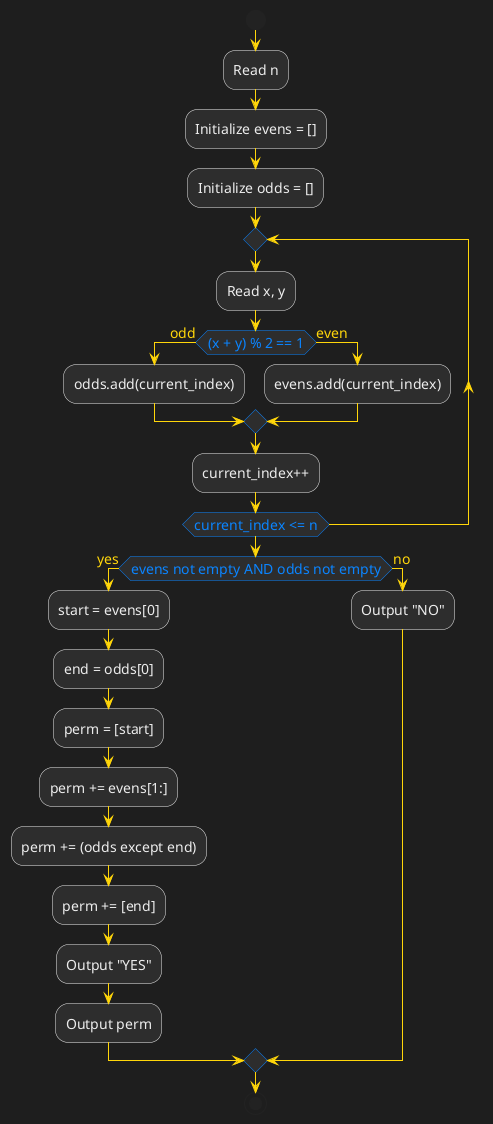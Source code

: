 @startuml TD

skinparam BackgroundColor #1e1e1e
skinparam Shadowing false

skinparam DefaultFontName "Apple SD Gothic Neo"
skinparam DefaultFontColor #ececec
skinparam DefaultFontSize 14

skinparam ActivityBackgroundColor #2d2d2d
skinparam ActivityBorderColor #ececec
skinparam ActivityFontColor #ececec

skinparam ActivityDiamondBackgroundColor #2D2D2D
skinparam ActivityDiamondBorderColor     #0A84FF
skinparam ActivityDiamondFontColor       #0A84FF

skinparam ArrowColor               #FFD60A
skinparam ArrowFontColor           #FFD60A

skinparam PartitionBackgroundColor #2A2A2A
skinparam PartitionBorderColor     #0A84FF
skinparam PartitionFontColor       #ECECEC
skinparam PartitionRoundCorner     8

skinparam NoteBackgroundColor      #3A3A3C
skinparam NoteBorderColor          #636366
skinparam NoteFontColor            #ECECEC

start

:Read n;
:Initialize evens = [];
:Initialize odds = [];

repeat
    :Read x, y;
    if ((x + y) % 2 == 1) then (odd)
        :odds.add(current_index);
    else (even)
        :evens.add(current_index);
    endif
    :current_index++;
repeat while (current_index <= n)

if (evens not empty AND odds not empty) then (yes)
    :start = evens[0];
    :end = odds[0];
    :perm = [start];
    :perm += evens[1:];
    :perm += (odds except end);
    :perm += [end];
    :Output "YES";
    :Output perm;
else (no)
    :Output "NO";
endif

stop
@enduml